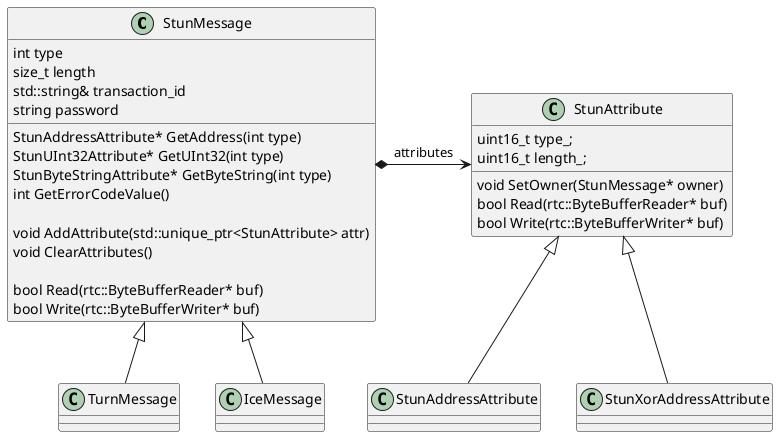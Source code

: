 @startuml ice-message

class StunMessage
{
    int type
    size_t length
    std::string& transaction_id
    string password

    StunAddressAttribute* GetAddress(int type)
    StunUInt32Attribute* GetUInt32(int type)
    StunByteStringAttribute* GetByteString(int type)
    int GetErrorCodeValue()

    void AddAttribute(std::unique_ptr<StunAttribute> attr)
    void ClearAttributes()

    bool Read(rtc::ByteBufferReader* buf)
    bool Write(rtc::ByteBufferWriter* buf)   

}

class StunAttribute 
{
    uint16_t type_;
    uint16_t length_;

    void SetOwner(StunMessage* owner)
    bool Read(rtc::ByteBufferReader* buf)
    bool Write(rtc::ByteBufferWriter* buf)
}

class StunAddressAttribute
{

}

class StunXorAddressAttribute
{

}


StunAttribute <|-- StunAddressAttribute
StunAttribute <|-- StunXorAddressAttribute


StunMessage *-> StunAttribute : attributes


StunMessage <|-- TurnMessage
StunMessage <|-- IceMessage

@enduml